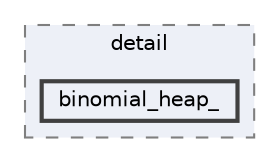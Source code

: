 digraph "C:/Users/HP/Documents/GitHub/Minero-Game/lib/include/c++/ext/pb_ds/detail/binomial_heap_"
{
 // LATEX_PDF_SIZE
  bgcolor="transparent";
  edge [fontname=Helvetica,fontsize=10,labelfontname=Helvetica,labelfontsize=10];
  node [fontname=Helvetica,fontsize=10,shape=box,height=0.2,width=0.4];
  compound=true
  subgraph clusterdir_4f0f249fdc041bc21b8825b2f7ef78dc {
    graph [ bgcolor="#edf0f7", pencolor="grey50", label="detail", fontname=Helvetica,fontsize=10 style="filled,dashed", URL="dir_4f0f249fdc041bc21b8825b2f7ef78dc.html",tooltip=""]
  dir_90f37e23fea220e238cbf6dafbbfb782 [label="binomial_heap_", fillcolor="#edf0f7", color="grey25", style="filled,bold", URL="dir_90f37e23fea220e238cbf6dafbbfb782.html",tooltip=""];
  }
}
